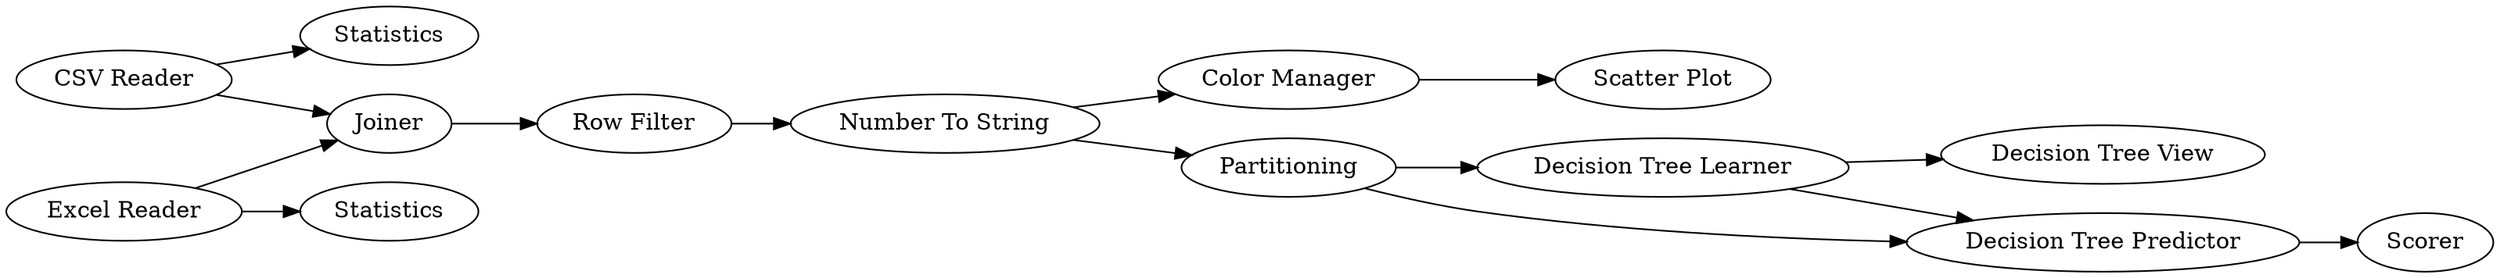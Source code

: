digraph {
	"-920457867834050022_2" [label="CSV Reader"]
	"-920457867834050022_10" [label="Scatter Plot"]
	"-920457867834050022_13" [label="Decision Tree Learner"]
	"-920457867834050022_5" [label=Statistics]
	"-920457867834050022_8" [label="Number To String"]
	"-920457867834050022_9" [label="Color Manager"]
	"-920457867834050022_3" [label="Excel Reader"]
	"-920457867834050022_4" [label=Statistics]
	"-920457867834050022_11" [label=Partitioning]
	"-920457867834050022_14" [label="Decision Tree View"]
	"-920457867834050022_16" [label=Joiner]
	"-920457867834050022_7" [label="Row Filter"]
	"-920457867834050022_12" [label="Decision Tree Predictor"]
	"-920457867834050022_15" [label=Scorer]
	"-920457867834050022_7" -> "-920457867834050022_8"
	"-920457867834050022_11" -> "-920457867834050022_12"
	"-920457867834050022_3" -> "-920457867834050022_16"
	"-920457867834050022_12" -> "-920457867834050022_15"
	"-920457867834050022_8" -> "-920457867834050022_9"
	"-920457867834050022_3" -> "-920457867834050022_4"
	"-920457867834050022_9" -> "-920457867834050022_10"
	"-920457867834050022_8" -> "-920457867834050022_11"
	"-920457867834050022_11" -> "-920457867834050022_13"
	"-920457867834050022_16" -> "-920457867834050022_7"
	"-920457867834050022_2" -> "-920457867834050022_16"
	"-920457867834050022_13" -> "-920457867834050022_12"
	"-920457867834050022_2" -> "-920457867834050022_5"
	"-920457867834050022_13" -> "-920457867834050022_14"
	rankdir=LR
}
